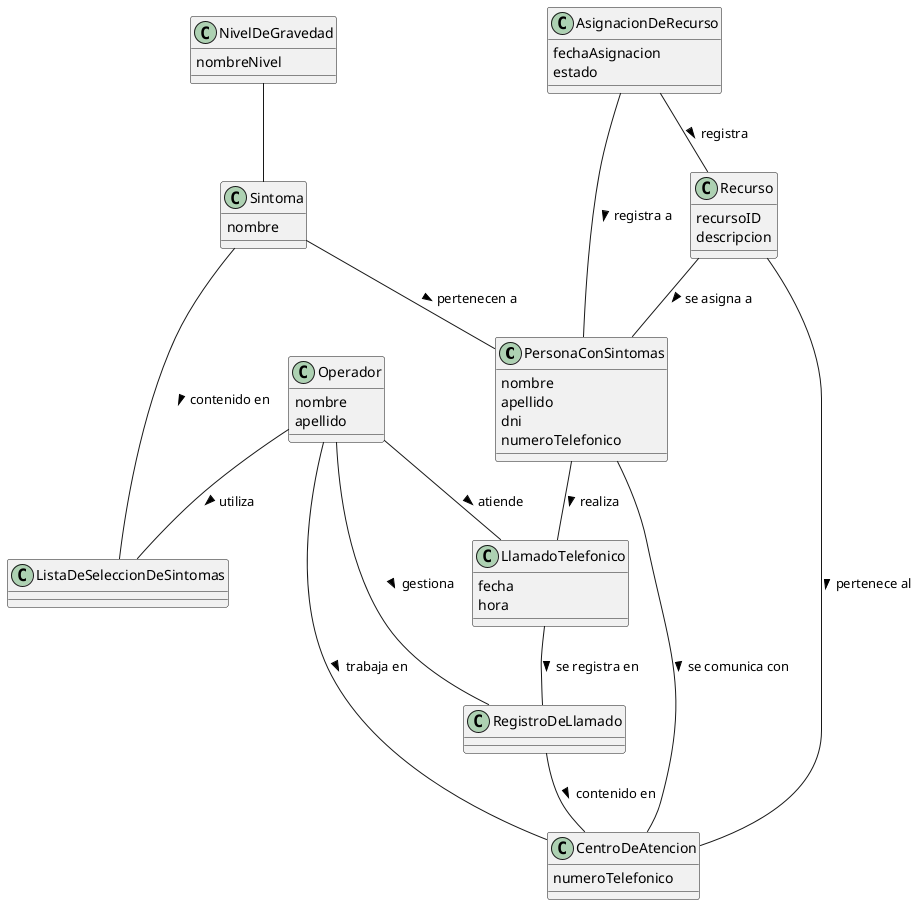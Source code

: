 @startuml modelo de dominio

class PersonaConSintomas{
    nombre
    apellido
    dni
    numeroTelefonico
}
class CentroDeAtencion{
    numeroTelefonico
}
class LlamadoTelefonico{
    fecha
    hora
}
class Operador{
    nombre
    apellido
}
class RegistroDeLlamado{}
class ListaDeSeleccionDeSintomas{}
class Sintoma{
    nombre
}
class NivelDeGravedad{
    nombreNivel
}
class Recurso{
    recursoID
    descripcion
}
class AsignacionDeRecurso{
    fechaAsignacion
    estado
}

'asociaciones'

Sintoma -- PersonaConSintomas: pertenecen a >
Sintoma -- ListaDeSeleccionDeSintomas: contenido en >
RegistroDeLlamado -- CentroDeAtencion: contenido en >
Recurso -- CentroDeAtencion: pertenece al >
LlamadoTelefonico -- RegistroDeLlamado: se registra en >
Recurso -- PersonaConSintomas: se asigna a >
Operador -- CentroDeAtencion: trabaja en >
Operador -- RegistroDeLlamado: gestiona >
Operador -- ListaDeSeleccionDeSintomas: utiliza >
PersonaConSintomas -- CentroDeAtencion: se comunica con >
PersonaConSintomas -- LlamadoTelefonico: realiza >
Operador -- LlamadoTelefonico: atiende >
AsignacionDeRecurso -- Recurso: registra >
AsignacionDeRecurso -- PersonaConSintomas: registra a >
NivelDeGravedad -- Sintoma

@enduml
